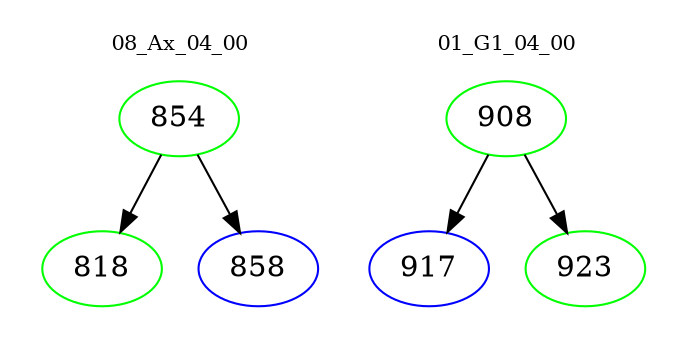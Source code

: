 digraph{
subgraph cluster_0 {
color = white
label = "08_Ax_04_00";
fontsize=10;
T0_854 [label="854", color="green"]
T0_854 -> T0_818 [color="black"]
T0_818 [label="818", color="green"]
T0_854 -> T0_858 [color="black"]
T0_858 [label="858", color="blue"]
}
subgraph cluster_1 {
color = white
label = "01_G1_04_00";
fontsize=10;
T1_908 [label="908", color="green"]
T1_908 -> T1_917 [color="black"]
T1_917 [label="917", color="blue"]
T1_908 -> T1_923 [color="black"]
T1_923 [label="923", color="green"]
}
}
